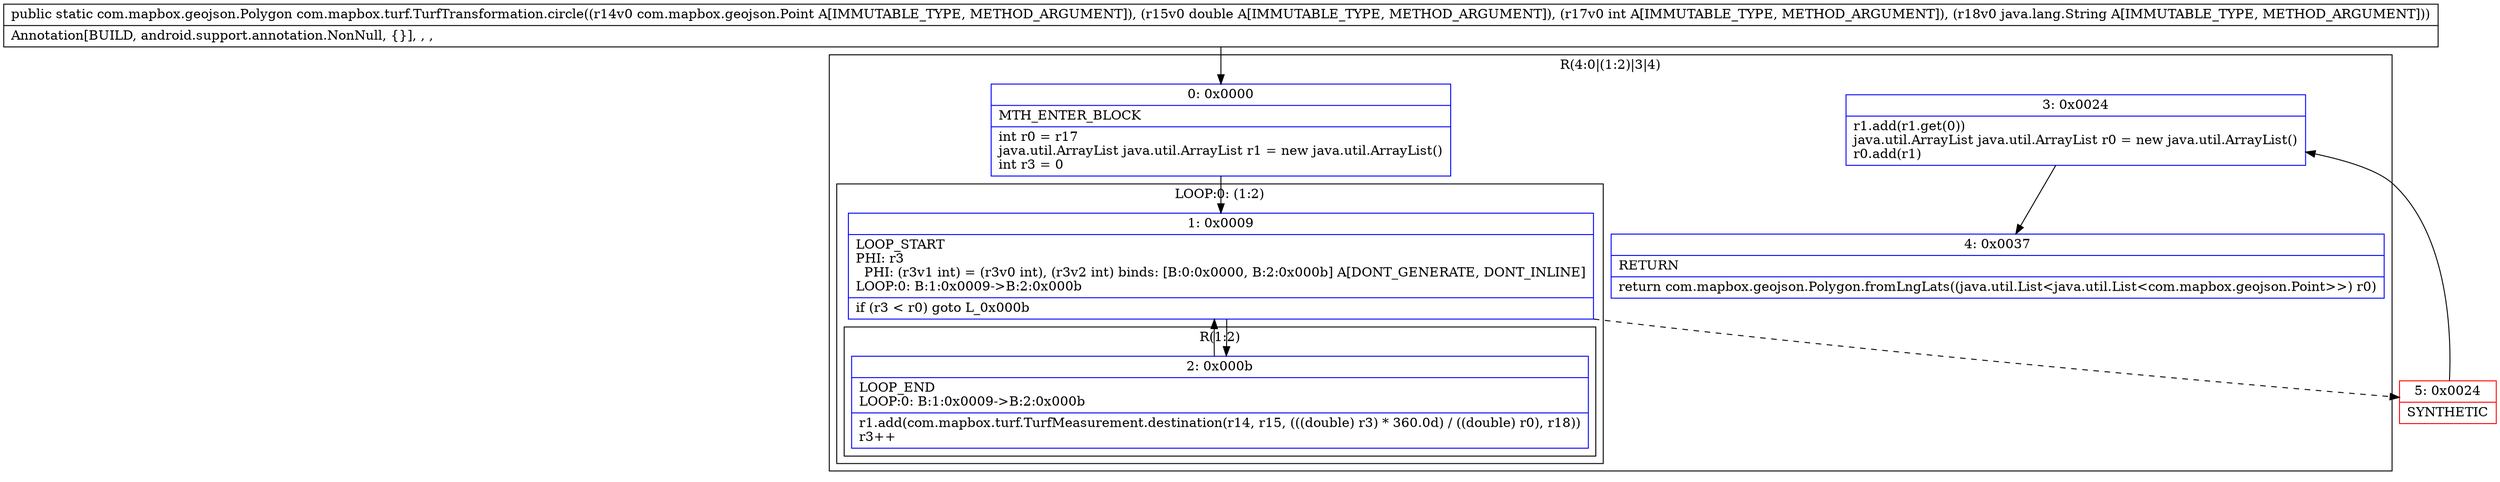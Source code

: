digraph "CFG forcom.mapbox.turf.TurfTransformation.circle(Lcom\/mapbox\/geojson\/Point;DILjava\/lang\/String;)Lcom\/mapbox\/geojson\/Polygon;" {
subgraph cluster_Region_589458508 {
label = "R(4:0|(1:2)|3|4)";
node [shape=record,color=blue];
Node_0 [shape=record,label="{0\:\ 0x0000|MTH_ENTER_BLOCK\l|int r0 = r17\ljava.util.ArrayList java.util.ArrayList r1 = new java.util.ArrayList()\lint r3 = 0\l}"];
subgraph cluster_LoopRegion_958067161 {
label = "LOOP:0: (1:2)";
node [shape=record,color=blue];
Node_1 [shape=record,label="{1\:\ 0x0009|LOOP_START\lPHI: r3 \l  PHI: (r3v1 int) = (r3v0 int), (r3v2 int) binds: [B:0:0x0000, B:2:0x000b] A[DONT_GENERATE, DONT_INLINE]\lLOOP:0: B:1:0x0009\-\>B:2:0x000b\l|if (r3 \< r0) goto L_0x000b\l}"];
subgraph cluster_Region_1610641078 {
label = "R(1:2)";
node [shape=record,color=blue];
Node_2 [shape=record,label="{2\:\ 0x000b|LOOP_END\lLOOP:0: B:1:0x0009\-\>B:2:0x000b\l|r1.add(com.mapbox.turf.TurfMeasurement.destination(r14, r15, (((double) r3) * 360.0d) \/ ((double) r0), r18))\lr3++\l}"];
}
}
Node_3 [shape=record,label="{3\:\ 0x0024|r1.add(r1.get(0))\ljava.util.ArrayList java.util.ArrayList r0 = new java.util.ArrayList()\lr0.add(r1)\l}"];
Node_4 [shape=record,label="{4\:\ 0x0037|RETURN\l|return com.mapbox.geojson.Polygon.fromLngLats((java.util.List\<java.util.List\<com.mapbox.geojson.Point\>\>) r0)\l}"];
}
Node_5 [shape=record,color=red,label="{5\:\ 0x0024|SYNTHETIC\l}"];
MethodNode[shape=record,label="{public static com.mapbox.geojson.Polygon com.mapbox.turf.TurfTransformation.circle((r14v0 com.mapbox.geojson.Point A[IMMUTABLE_TYPE, METHOD_ARGUMENT]), (r15v0 double A[IMMUTABLE_TYPE, METHOD_ARGUMENT]), (r17v0 int A[IMMUTABLE_TYPE, METHOD_ARGUMENT]), (r18v0 java.lang.String A[IMMUTABLE_TYPE, METHOD_ARGUMENT]))  | Annotation[BUILD, android.support.annotation.NonNull, \{\}], , , \l}"];
MethodNode -> Node_0;
Node_0 -> Node_1;
Node_1 -> Node_2;
Node_1 -> Node_5[style=dashed];
Node_2 -> Node_1;
Node_3 -> Node_4;
Node_5 -> Node_3;
}

